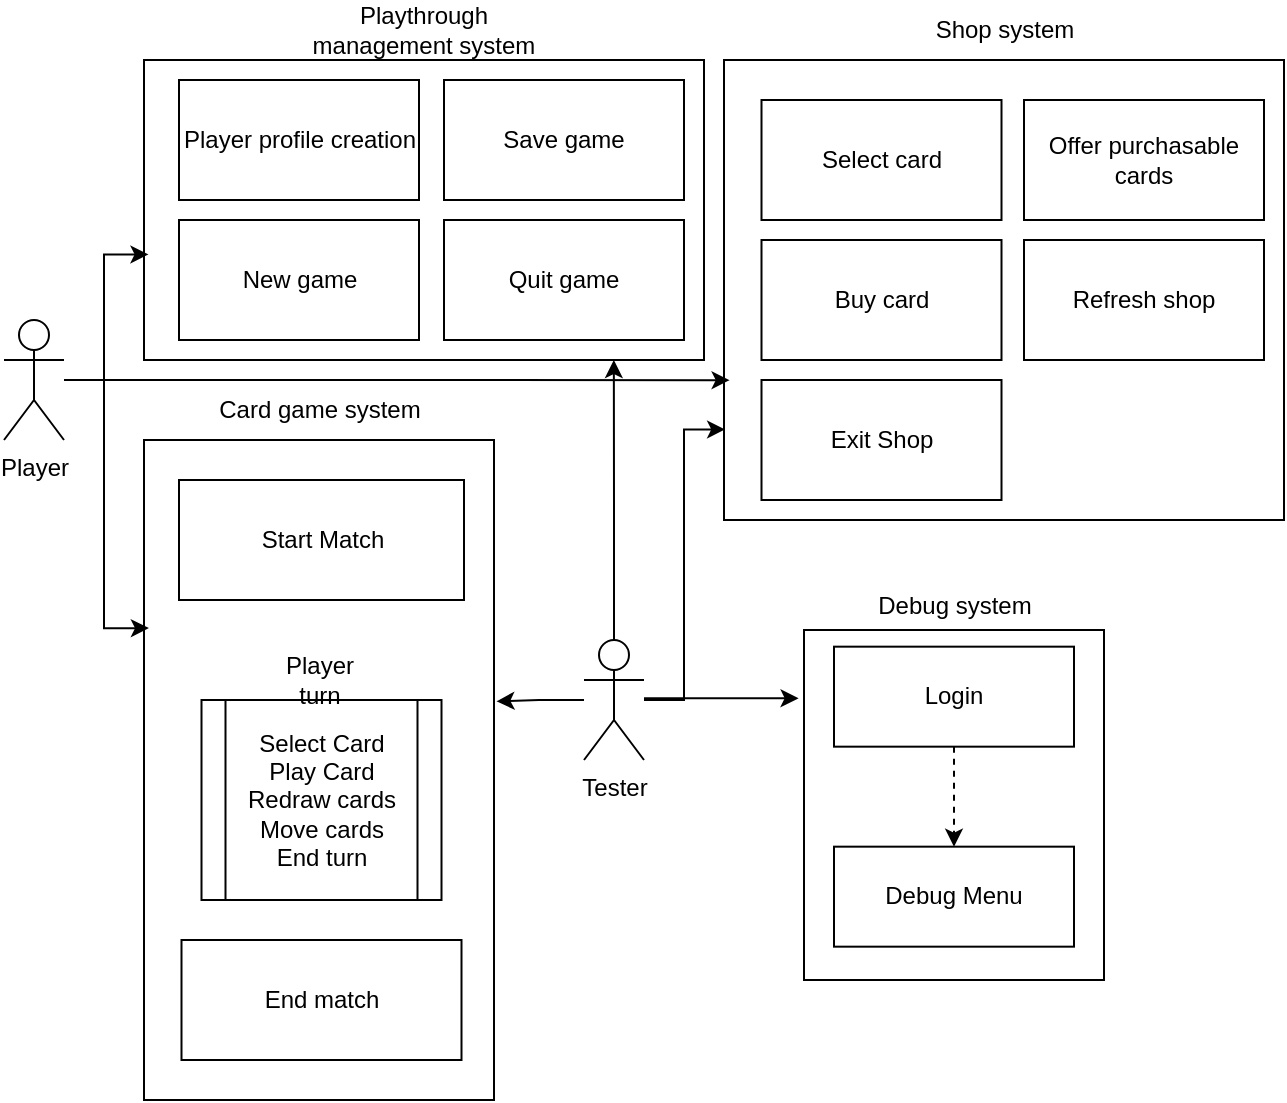 <mxfile version="24.2.5" type="device">
  <diagram name="Page-1" id="3C9SZVpvr9mHW0cBooVO">
    <mxGraphModel dx="1062" dy="579" grid="1" gridSize="10" guides="1" tooltips="1" connect="1" arrows="1" fold="1" page="1" pageScale="1" pageWidth="850" pageHeight="1100" math="0" shadow="0">
      <root>
        <mxCell id="0" />
        <mxCell id="1" parent="0" />
        <mxCell id="igfgxxir6rYcErchm6PJ-3" value="Player" style="shape=umlActor;verticalLabelPosition=bottom;verticalAlign=top;html=1;outlineConnect=0;" parent="1" vertex="1">
          <mxGeometry x="80" y="180" width="30" height="60" as="geometry" />
        </mxCell>
        <mxCell id="-6Oo89fwPiF6SweGvCjJ-53" value="" style="edgeStyle=orthogonalEdgeStyle;rounded=0;orthogonalLoop=1;jettySize=auto;html=1;entryX=-0.018;entryY=0.195;entryDx=0;entryDy=0;entryPerimeter=0;" edge="1" parent="1" source="igfgxxir6rYcErchm6PJ-7" target="igfgxxir6rYcErchm6PJ-23">
          <mxGeometry relative="1" as="geometry">
            <Array as="points">
              <mxPoint x="470" y="370" />
            </Array>
          </mxGeometry>
        </mxCell>
        <mxCell id="-6Oo89fwPiF6SweGvCjJ-54" value="" style="edgeStyle=orthogonalEdgeStyle;rounded=0;orthogonalLoop=1;jettySize=auto;html=1;entryX=1.007;entryY=0.396;entryDx=0;entryDy=0;entryPerimeter=0;" edge="1" parent="1" source="igfgxxir6rYcErchm6PJ-7" target="-6Oo89fwPiF6SweGvCjJ-1">
          <mxGeometry relative="1" as="geometry" />
        </mxCell>
        <mxCell id="igfgxxir6rYcErchm6PJ-7" value="Tester" style="shape=umlActor;verticalLabelPosition=bottom;verticalAlign=top;html=1;outlineConnect=0;" parent="1" vertex="1">
          <mxGeometry x="370" y="340" width="30" height="60" as="geometry" />
        </mxCell>
        <mxCell id="-6Oo89fwPiF6SweGvCjJ-18" value="" style="group" vertex="1" connectable="0" parent="1">
          <mxGeometry x="480" y="310" width="150" height="200" as="geometry" />
        </mxCell>
        <mxCell id="igfgxxir6rYcErchm6PJ-23" value="" style="rounded=0;whiteSpace=wrap;html=1;" parent="-6Oo89fwPiF6SweGvCjJ-18" vertex="1">
          <mxGeometry y="25" width="150" height="175" as="geometry" />
        </mxCell>
        <mxCell id="igfgxxir6rYcErchm6PJ-24" value="Debug system" style="text;html=1;align=center;verticalAlign=middle;whiteSpace=wrap;rounded=0;" parent="-6Oo89fwPiF6SweGvCjJ-18" vertex="1">
          <mxGeometry x="27.5" width="95" height="25" as="geometry" />
        </mxCell>
        <mxCell id="igfgxxir6rYcErchm6PJ-28" value="" style="edgeStyle=orthogonalEdgeStyle;rounded=0;orthogonalLoop=1;jettySize=auto;html=1;dashed=1;" parent="-6Oo89fwPiF6SweGvCjJ-18" source="igfgxxir6rYcErchm6PJ-25" target="igfgxxir6rYcErchm6PJ-27" edge="1">
          <mxGeometry relative="1" as="geometry" />
        </mxCell>
        <mxCell id="igfgxxir6rYcErchm6PJ-25" value="Login" style="rounded=0;whiteSpace=wrap;html=1;" parent="-6Oo89fwPiF6SweGvCjJ-18" vertex="1">
          <mxGeometry x="15" y="33.333" width="120" height="50" as="geometry" />
        </mxCell>
        <mxCell id="igfgxxir6rYcErchm6PJ-27" value="Debug Menu" style="rounded=0;whiteSpace=wrap;html=1;" parent="-6Oo89fwPiF6SweGvCjJ-18" vertex="1">
          <mxGeometry x="15" y="133.333" width="120" height="50" as="geometry" />
        </mxCell>
        <mxCell id="-6Oo89fwPiF6SweGvCjJ-38" value="" style="group" vertex="1" connectable="0" parent="1">
          <mxGeometry x="150" y="210" width="175" height="360" as="geometry" />
        </mxCell>
        <mxCell id="-6Oo89fwPiF6SweGvCjJ-1" value="" style="rounded=0;whiteSpace=wrap;html=1;container=0;" vertex="1" parent="-6Oo89fwPiF6SweGvCjJ-38">
          <mxGeometry y="30" width="175" height="330" as="geometry" />
        </mxCell>
        <mxCell id="-6Oo89fwPiF6SweGvCjJ-19" value="Card game system" style="text;html=1;align=center;verticalAlign=middle;whiteSpace=wrap;rounded=0;container=0;" vertex="1" parent="-6Oo89fwPiF6SweGvCjJ-38">
          <mxGeometry x="27.5" width="120" height="30" as="geometry" />
        </mxCell>
        <mxCell id="-6Oo89fwPiF6SweGvCjJ-32" value="&lt;div&gt;Select Card&lt;br&gt;&lt;/div&gt;&lt;div&gt;Play Card&lt;/div&gt;&lt;div&gt;Redraw cards&lt;/div&gt;&lt;div&gt;Move cards&lt;/div&gt;&lt;div&gt;End turn&lt;/div&gt;" style="shape=process;whiteSpace=wrap;html=1;backgroundOutline=1;" vertex="1" parent="-6Oo89fwPiF6SweGvCjJ-38">
          <mxGeometry x="28.75" y="160" width="120" height="100" as="geometry" />
        </mxCell>
        <mxCell id="-6Oo89fwPiF6SweGvCjJ-24" value="End match" style="rounded=0;whiteSpace=wrap;html=1;" vertex="1" parent="-6Oo89fwPiF6SweGvCjJ-38">
          <mxGeometry x="18.75" y="280" width="140" height="60" as="geometry" />
        </mxCell>
        <mxCell id="-6Oo89fwPiF6SweGvCjJ-25" value="Start Match" style="rounded=0;whiteSpace=wrap;html=1;" vertex="1" parent="-6Oo89fwPiF6SweGvCjJ-38">
          <mxGeometry x="17.5" y="50" width="142.5" height="60" as="geometry" />
        </mxCell>
        <mxCell id="-6Oo89fwPiF6SweGvCjJ-33" value="Player turn" style="text;html=1;align=center;verticalAlign=middle;whiteSpace=wrap;rounded=0;" vertex="1" parent="-6Oo89fwPiF6SweGvCjJ-38">
          <mxGeometry x="57.5" y="135" width="60" height="30" as="geometry" />
        </mxCell>
        <mxCell id="-6Oo89fwPiF6SweGvCjJ-51" value="" style="group" vertex="1" connectable="0" parent="1">
          <mxGeometry x="150" y="20" width="280" height="180" as="geometry" />
        </mxCell>
        <mxCell id="-6Oo89fwPiF6SweGvCjJ-36" value="Playthrough management system" style="text;html=1;align=center;verticalAlign=middle;whiteSpace=wrap;rounded=0;" vertex="1" parent="-6Oo89fwPiF6SweGvCjJ-51">
          <mxGeometry x="75" width="130" height="30" as="geometry" />
        </mxCell>
        <mxCell id="igfgxxir6rYcErchm6PJ-19" value="" style="rounded=0;whiteSpace=wrap;html=1;container=0;" parent="-6Oo89fwPiF6SweGvCjJ-51" vertex="1">
          <mxGeometry y="30" width="280" height="150" as="geometry" />
        </mxCell>
        <mxCell id="-6Oo89fwPiF6SweGvCjJ-27" value="Player profile creation" style="rounded=0;whiteSpace=wrap;html=1;" vertex="1" parent="-6Oo89fwPiF6SweGvCjJ-51">
          <mxGeometry x="17.5" y="40" width="120" height="60" as="geometry" />
        </mxCell>
        <mxCell id="-6Oo89fwPiF6SweGvCjJ-29" value="Quit game" style="rounded=0;whiteSpace=wrap;html=1;" vertex="1" parent="-6Oo89fwPiF6SweGvCjJ-51">
          <mxGeometry x="150" y="110" width="120" height="60" as="geometry" />
        </mxCell>
        <mxCell id="igfgxxir6rYcErchm6PJ-16" value="Save game" style="rounded=0;whiteSpace=wrap;html=1;container=0;" parent="-6Oo89fwPiF6SweGvCjJ-51" vertex="1">
          <mxGeometry x="150" y="40" width="120" height="60" as="geometry" />
        </mxCell>
        <mxCell id="igfgxxir6rYcErchm6PJ-17" value="New game" style="rounded=0;whiteSpace=wrap;html=1;container=0;" parent="-6Oo89fwPiF6SweGvCjJ-51" vertex="1">
          <mxGeometry x="17.5" y="110" width="120" height="60" as="geometry" />
        </mxCell>
        <mxCell id="-6Oo89fwPiF6SweGvCjJ-52" value="" style="group" vertex="1" connectable="0" parent="1">
          <mxGeometry x="440" y="20" width="280" height="260" as="geometry" />
        </mxCell>
        <mxCell id="-6Oo89fwPiF6SweGvCjJ-10" value="" style="rounded=0;whiteSpace=wrap;html=1;container=0;" vertex="1" parent="-6Oo89fwPiF6SweGvCjJ-52">
          <mxGeometry y="30" width="280" height="230" as="geometry" />
        </mxCell>
        <mxCell id="-6Oo89fwPiF6SweGvCjJ-23" value="Offer purchasable cards" style="rounded=0;whiteSpace=wrap;html=1;" vertex="1" parent="-6Oo89fwPiF6SweGvCjJ-52">
          <mxGeometry x="150" y="50" width="120" height="60" as="geometry" />
        </mxCell>
        <mxCell id="-6Oo89fwPiF6SweGvCjJ-21" value="Shop system" style="text;html=1;align=center;verticalAlign=middle;whiteSpace=wrap;rounded=0;container=0;" vertex="1" parent="-6Oo89fwPiF6SweGvCjJ-52">
          <mxGeometry x="94.5" width="91" height="30" as="geometry" />
        </mxCell>
        <mxCell id="-6Oo89fwPiF6SweGvCjJ-4" value="Buy card" style="rounded=0;whiteSpace=wrap;html=1;container=0;" vertex="1" parent="-6Oo89fwPiF6SweGvCjJ-52">
          <mxGeometry x="18.75" y="120" width="120" height="60" as="geometry" />
        </mxCell>
        <mxCell id="-6Oo89fwPiF6SweGvCjJ-6" value="Refresh shop" style="rounded=0;whiteSpace=wrap;html=1;container=0;" vertex="1" parent="-6Oo89fwPiF6SweGvCjJ-52">
          <mxGeometry x="150" y="120" width="120" height="60" as="geometry" />
        </mxCell>
        <mxCell id="-6Oo89fwPiF6SweGvCjJ-12" value="Exit Shop" style="rounded=0;whiteSpace=wrap;html=1;container=0;" vertex="1" parent="-6Oo89fwPiF6SweGvCjJ-52">
          <mxGeometry x="18.75" y="190" width="120" height="60" as="geometry" />
        </mxCell>
        <mxCell id="-6Oo89fwPiF6SweGvCjJ-31" value="Select card" style="rounded=0;whiteSpace=wrap;html=1;" vertex="1" parent="-6Oo89fwPiF6SweGvCjJ-52">
          <mxGeometry x="18.75" y="50" width="120" height="60" as="geometry" />
        </mxCell>
        <mxCell id="-6Oo89fwPiF6SweGvCjJ-55" style="edgeStyle=orthogonalEdgeStyle;rounded=0;orthogonalLoop=1;jettySize=auto;html=1;entryX=0.839;entryY=1;entryDx=0;entryDy=0;entryPerimeter=0;" edge="1" parent="1" source="igfgxxir6rYcErchm6PJ-7" target="igfgxxir6rYcErchm6PJ-19">
          <mxGeometry relative="1" as="geometry" />
        </mxCell>
        <mxCell id="-6Oo89fwPiF6SweGvCjJ-56" style="edgeStyle=orthogonalEdgeStyle;rounded=0;orthogonalLoop=1;jettySize=auto;html=1;entryX=0.002;entryY=0.803;entryDx=0;entryDy=0;entryPerimeter=0;" edge="1" parent="1" source="igfgxxir6rYcErchm6PJ-7" target="-6Oo89fwPiF6SweGvCjJ-10">
          <mxGeometry relative="1" as="geometry" />
        </mxCell>
        <mxCell id="-6Oo89fwPiF6SweGvCjJ-57" style="edgeStyle=orthogonalEdgeStyle;rounded=0;orthogonalLoop=1;jettySize=auto;html=1;entryX=0.008;entryY=0.648;entryDx=0;entryDy=0;entryPerimeter=0;" edge="1" parent="1" source="igfgxxir6rYcErchm6PJ-3" target="igfgxxir6rYcErchm6PJ-19">
          <mxGeometry relative="1" as="geometry" />
        </mxCell>
        <mxCell id="-6Oo89fwPiF6SweGvCjJ-58" style="edgeStyle=orthogonalEdgeStyle;rounded=0;orthogonalLoop=1;jettySize=auto;html=1;entryX=0.014;entryY=0.285;entryDx=0;entryDy=0;entryPerimeter=0;" edge="1" parent="1" source="igfgxxir6rYcErchm6PJ-3" target="-6Oo89fwPiF6SweGvCjJ-1">
          <mxGeometry relative="1" as="geometry" />
        </mxCell>
        <mxCell id="-6Oo89fwPiF6SweGvCjJ-59" style="edgeStyle=orthogonalEdgeStyle;rounded=0;orthogonalLoop=1;jettySize=auto;html=1;entryX=0.01;entryY=0.696;entryDx=0;entryDy=0;entryPerimeter=0;" edge="1" parent="1" source="igfgxxir6rYcErchm6PJ-3" target="-6Oo89fwPiF6SweGvCjJ-10">
          <mxGeometry relative="1" as="geometry" />
        </mxCell>
      </root>
    </mxGraphModel>
  </diagram>
</mxfile>
